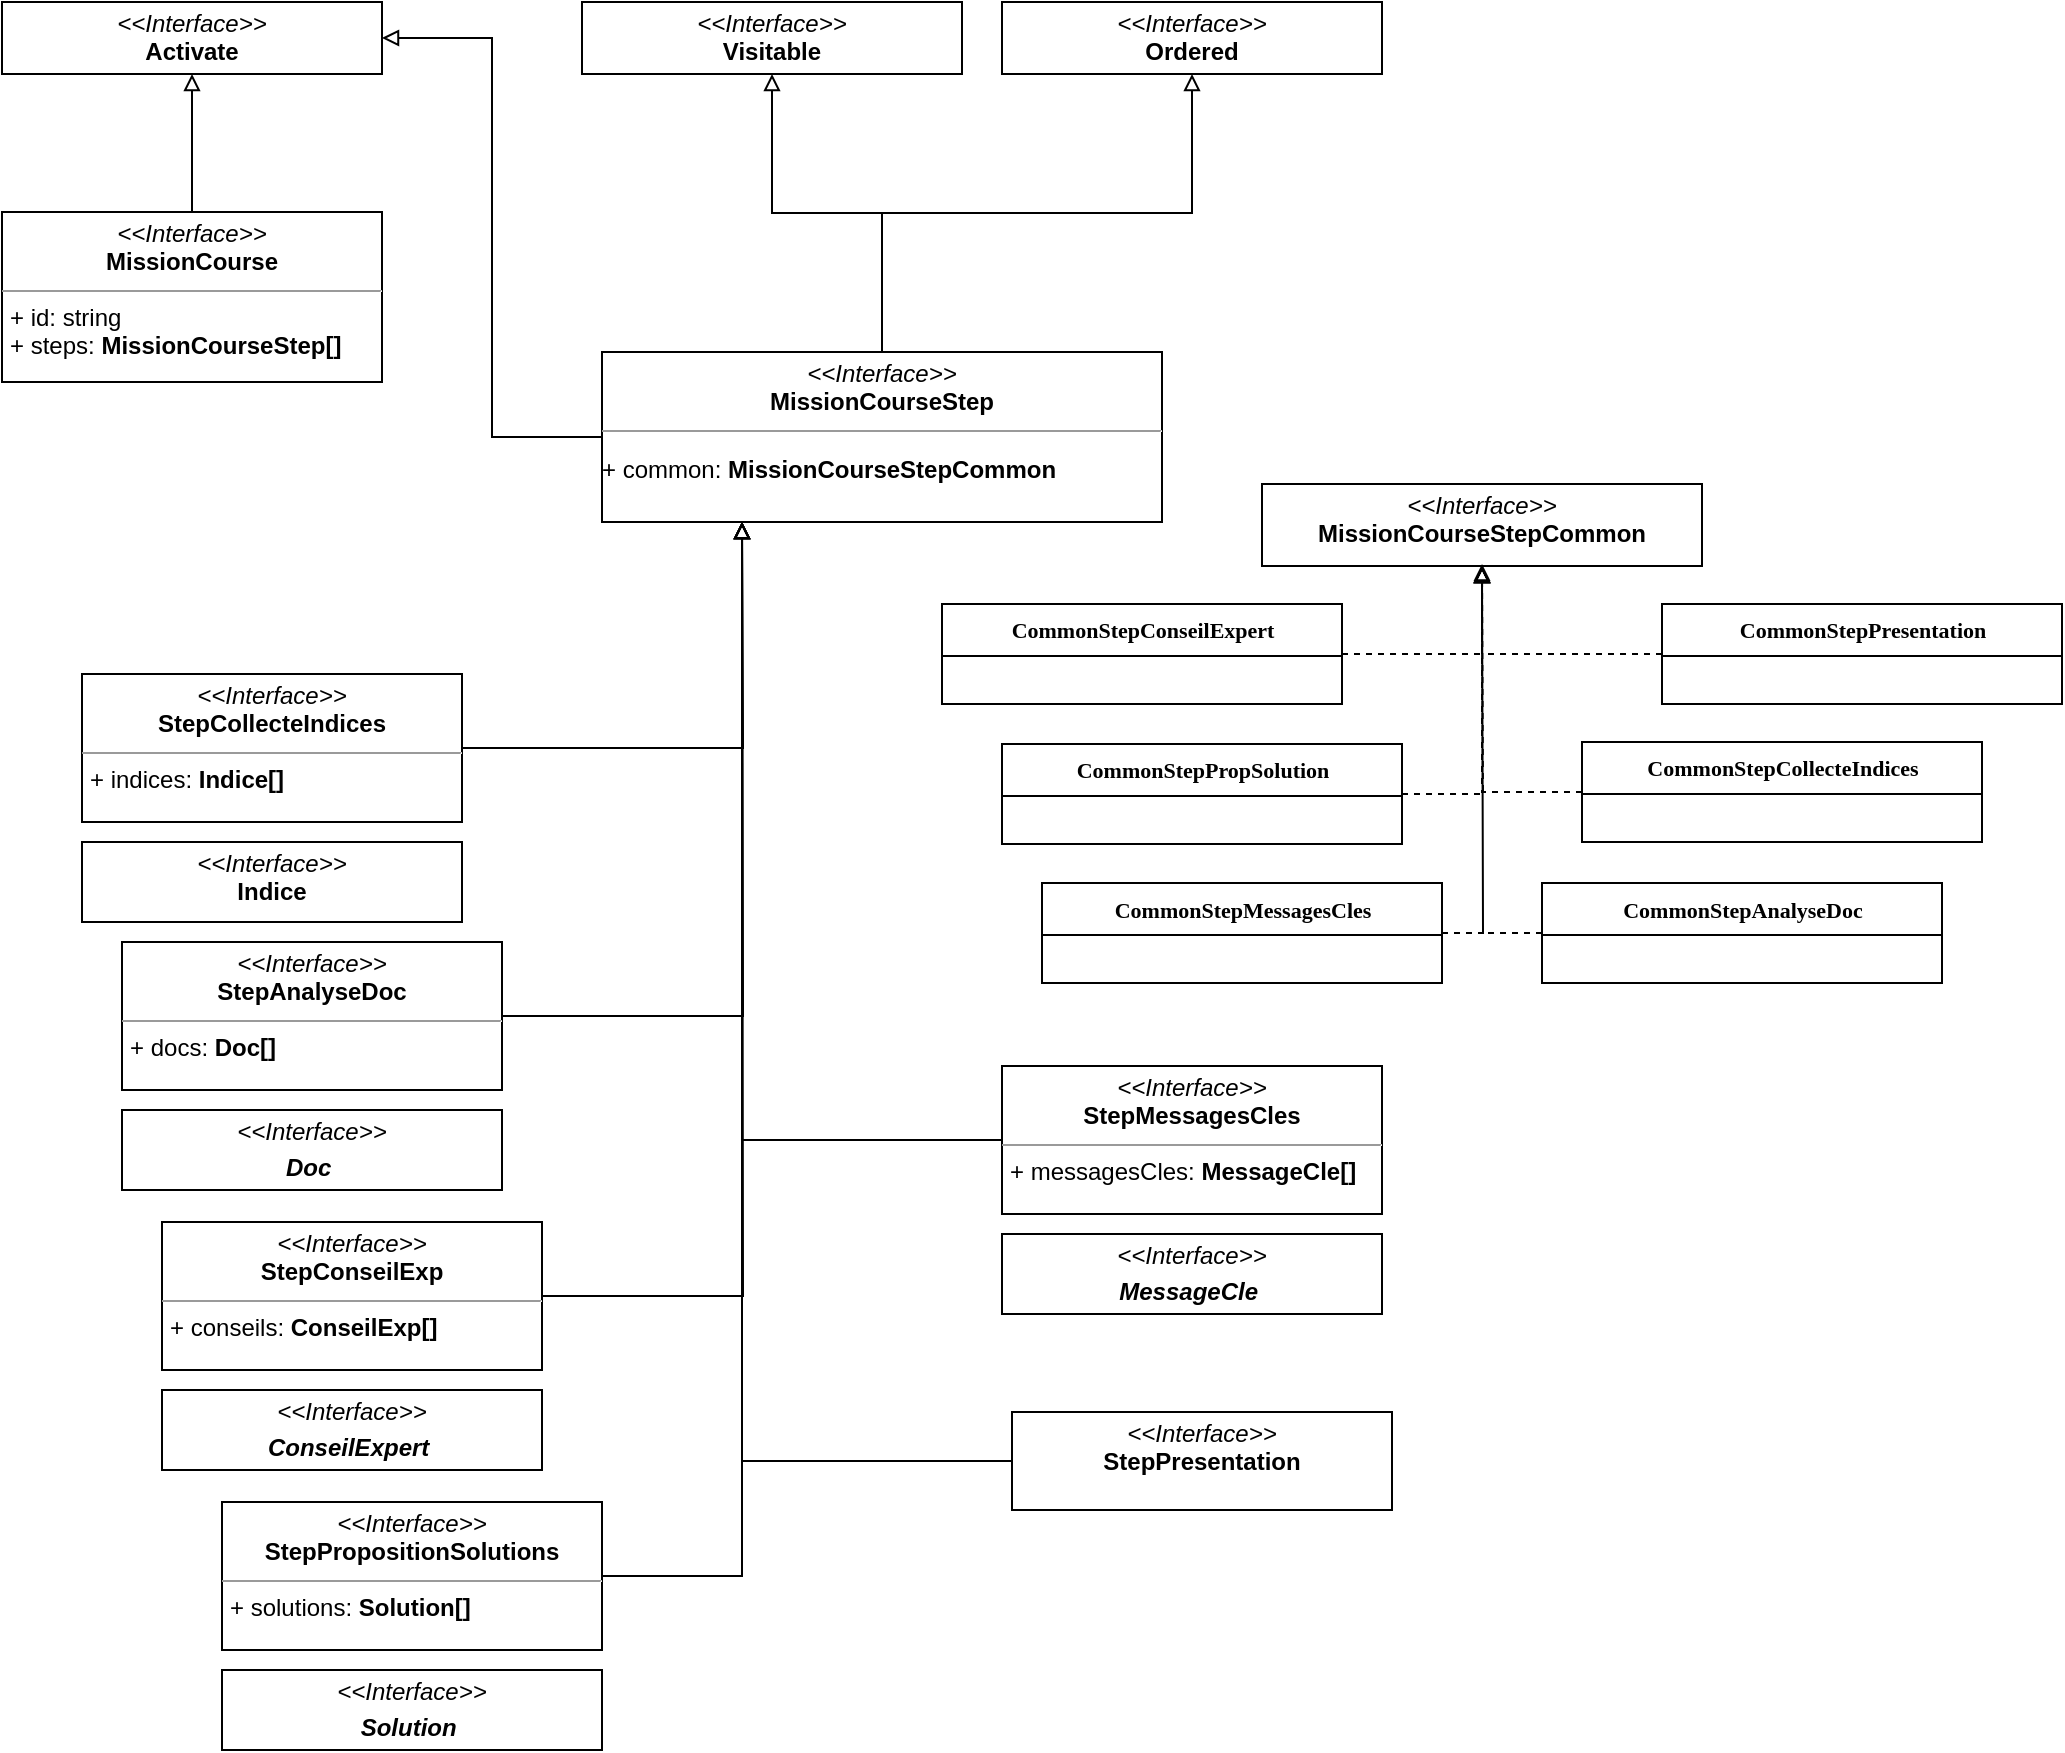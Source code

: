 <mxfile version="10.6.6" type="device"><diagram name="Page-1" id="c4acf3e9-155e-7222-9cf6-157b1a14988f"><mxGraphModel dx="918" dy="1782" grid="1" gridSize="10" guides="1" tooltips="1" connect="1" arrows="1" fold="1" page="1" pageScale="1" pageWidth="850" pageHeight="1100" background="#ffffff" math="0" shadow="0"><root><mxCell id="0"/><mxCell id="1" parent="0"/><mxCell id="S5-mO5FI0J3iP1rV89xv-22" style="edgeStyle=orthogonalEdgeStyle;rounded=0;orthogonalLoop=1;jettySize=auto;html=1;entryX=0.5;entryY=1;entryDx=0;entryDy=0;endArrow=block;endFill=0;exitX=0;exitY=0.5;exitDx=0;exitDy=0;dashed=1;" edge="1" parent="1" source="17acba5748e5396b-20" target="S5-mO5FI0J3iP1rV89xv-18"><mxGeometry relative="1" as="geometry"/></mxCell><mxCell id="17acba5748e5396b-20" value="&lt;div&gt;&lt;span&gt;&lt;b&gt;&lt;font style=&quot;font-size: 11px&quot;&gt;CommonStepPresentation&lt;/font&gt;&lt;/b&gt;&lt;/span&gt;&lt;/div&gt;" style="swimlane;html=1;fontStyle=0;childLayout=stackLayout;horizontal=1;startSize=26;fillColor=none;horizontalStack=0;resizeParent=1;resizeLast=0;collapsible=1;marginBottom=0;swimlaneFillColor=#ffffff;rounded=0;shadow=0;comic=0;labelBackgroundColor=none;strokeColor=#000000;strokeWidth=1;fontFamily=Verdana;fontSize=10;fontColor=#000000;align=center;" parent="1" vertex="1"><mxGeometry x="910" y="121" width="200" height="50" as="geometry"/></mxCell><mxCell id="S5-mO5FI0J3iP1rV89xv-13" style="edgeStyle=orthogonalEdgeStyle;rounded=0;orthogonalLoop=1;jettySize=auto;html=1;entryX=1;entryY=0.5;entryDx=0;entryDy=0;endArrow=block;endFill=0;" edge="1" parent="1" source="5d2195bd80daf111-18" target="S5-mO5FI0J3iP1rV89xv-11"><mxGeometry relative="1" as="geometry"/></mxCell><mxCell id="S5-mO5FI0J3iP1rV89xv-15" style="edgeStyle=orthogonalEdgeStyle;rounded=0;orthogonalLoop=1;jettySize=auto;html=1;entryX=0.5;entryY=1;entryDx=0;entryDy=0;endArrow=block;endFill=0;" edge="1" parent="1" source="5d2195bd80daf111-18" target="S5-mO5FI0J3iP1rV89xv-14"><mxGeometry relative="1" as="geometry"/></mxCell><mxCell id="S5-mO5FI0J3iP1rV89xv-17" style="edgeStyle=orthogonalEdgeStyle;rounded=0;orthogonalLoop=1;jettySize=auto;html=1;entryX=0.5;entryY=1;entryDx=0;entryDy=0;endArrow=block;endFill=0;" edge="1" parent="1" source="5d2195bd80daf111-18" target="S5-mO5FI0J3iP1rV89xv-16"><mxGeometry relative="1" as="geometry"/></mxCell><mxCell id="5d2195bd80daf111-18" value="&lt;p style=&quot;margin: 0px ; margin-top: 4px ; text-align: center&quot;&gt;&lt;i&gt;&amp;lt;&amp;lt;Interface&amp;gt;&amp;gt;&lt;/i&gt;&lt;br&gt;&lt;b&gt;MissionCourseStep&lt;/b&gt;&lt;/p&gt;&lt;hr size=&quot;1&quot;&gt;&lt;p&gt;+ common:&amp;nbsp;&lt;span&gt;&lt;b style=&quot;line-height: 80%&quot;&gt;MissionCourseStepCommon&lt;/b&gt;&lt;/span&gt;&lt;/p&gt;" style="verticalAlign=top;align=left;overflow=fill;fontSize=12;fontFamily=Helvetica;html=1;rounded=0;shadow=0;comic=0;labelBackgroundColor=none;strokeColor=#000000;strokeWidth=1;fillColor=#ffffff;" parent="1" vertex="1"><mxGeometry x="380" y="-5" width="280" height="85" as="geometry"/></mxCell><mxCell id="S5-mO5FI0J3iP1rV89xv-12" value="" style="edgeStyle=orthogonalEdgeStyle;rounded=0;orthogonalLoop=1;jettySize=auto;html=1;endArrow=block;endFill=0;" edge="1" parent="1" source="S5-mO5FI0J3iP1rV89xv-10" target="S5-mO5FI0J3iP1rV89xv-11"><mxGeometry relative="1" as="geometry"/></mxCell><mxCell id="S5-mO5FI0J3iP1rV89xv-10" value="&lt;p style=&quot;margin: 0px ; margin-top: 4px ; text-align: center&quot;&gt;&lt;i&gt;&amp;lt;&amp;lt;Interface&amp;gt;&amp;gt;&lt;/i&gt;&lt;br&gt;&lt;b&gt;MissionCourse&lt;/b&gt;&lt;/p&gt;&lt;hr size=&quot;1&quot;&gt;&lt;p style=&quot;margin: 0px ; margin-left: 4px&quot;&gt;+ id: string&lt;br&gt;+ steps:&amp;nbsp;&lt;span&gt;&lt;b&gt;MissionCourseStep[]&lt;/b&gt;&lt;/span&gt;&lt;/p&gt;&lt;p style=&quot;margin: 0px ; margin-left: 4px&quot;&gt;&lt;br&gt;&lt;/p&gt;" style="verticalAlign=top;align=left;overflow=fill;fontSize=12;fontFamily=Helvetica;html=1;rounded=0;shadow=0;comic=0;labelBackgroundColor=none;strokeColor=#000000;strokeWidth=1;fillColor=#ffffff;" vertex="1" parent="1"><mxGeometry x="80" y="-75" width="190" height="85" as="geometry"/></mxCell><mxCell id="S5-mO5FI0J3iP1rV89xv-11" value="&lt;p style=&quot;margin: 0px ; margin-top: 4px ; text-align: center&quot;&gt;&lt;i&gt;&amp;lt;&amp;lt;Interface&amp;gt;&amp;gt;&lt;/i&gt;&lt;br&gt;&lt;b&gt;Activate&lt;/b&gt;&lt;/p&gt;&lt;p style=&quot;margin: 0px ; margin-left: 4px&quot;&gt;&lt;br&gt;&lt;/p&gt;" style="verticalAlign=top;align=left;overflow=fill;fontSize=12;fontFamily=Helvetica;html=1;rounded=0;shadow=0;comic=0;labelBackgroundColor=none;strokeColor=#000000;strokeWidth=1;fillColor=#ffffff;" vertex="1" parent="1"><mxGeometry x="80" y="-180" width="190" height="36" as="geometry"/></mxCell><mxCell id="S5-mO5FI0J3iP1rV89xv-14" value="&lt;p style=&quot;margin: 0px ; margin-top: 4px ; text-align: center&quot;&gt;&lt;i&gt;&amp;lt;&amp;lt;Interface&amp;gt;&amp;gt;&lt;/i&gt;&lt;br&gt;&lt;b&gt;Visitable&lt;/b&gt;&lt;/p&gt;&lt;p style=&quot;margin: 0px ; margin-left: 4px&quot;&gt;&lt;br&gt;&lt;/p&gt;" style="verticalAlign=top;align=left;overflow=fill;fontSize=12;fontFamily=Helvetica;html=1;rounded=0;shadow=0;comic=0;labelBackgroundColor=none;strokeColor=#000000;strokeWidth=1;fillColor=#ffffff;" vertex="1" parent="1"><mxGeometry x="370" y="-180" width="190" height="36" as="geometry"/></mxCell><mxCell id="S5-mO5FI0J3iP1rV89xv-16" value="&lt;p style=&quot;margin: 0px ; margin-top: 4px ; text-align: center&quot;&gt;&lt;i&gt;&amp;lt;&amp;lt;Interface&amp;gt;&amp;gt;&lt;/i&gt;&lt;br&gt;&lt;b&gt;Ordered&lt;/b&gt;&lt;/p&gt;&lt;p style=&quot;margin: 0px ; margin-left: 4px&quot;&gt;&lt;br&gt;&lt;/p&gt;" style="verticalAlign=top;align=left;overflow=fill;fontSize=12;fontFamily=Helvetica;html=1;rounded=0;shadow=0;comic=0;labelBackgroundColor=none;strokeColor=#000000;strokeWidth=1;fillColor=#ffffff;" vertex="1" parent="1"><mxGeometry x="580" y="-180" width="190" height="36" as="geometry"/></mxCell><mxCell id="S5-mO5FI0J3iP1rV89xv-18" value="&lt;p style=&quot;margin: 0px ; margin-top: 4px ; text-align: center&quot;&gt;&lt;i&gt;&amp;lt;&amp;lt;Interface&amp;gt;&amp;gt;&lt;/i&gt;&lt;br&gt;&lt;b&gt;MissionCourseStepCommon&lt;/b&gt;&lt;/p&gt;&lt;p style=&quot;margin: 0px ; margin-left: 4px&quot;&gt;&lt;br&gt;&lt;/p&gt;" style="verticalAlign=top;align=left;overflow=fill;fontSize=12;fontFamily=Helvetica;html=1;rounded=0;shadow=0;comic=0;labelBackgroundColor=none;strokeColor=#000000;strokeWidth=1;fillColor=#ffffff;" vertex="1" parent="1"><mxGeometry x="710" y="61" width="220" height="41" as="geometry"/></mxCell><mxCell id="S5-mO5FI0J3iP1rV89xv-23" style="edgeStyle=orthogonalEdgeStyle;rounded=0;orthogonalLoop=1;jettySize=auto;html=1;entryX=0.5;entryY=1;entryDx=0;entryDy=0;dashed=1;endArrow=block;endFill=0;exitX=0;exitY=0.5;exitDx=0;exitDy=0;" edge="1" parent="1" source="S5-mO5FI0J3iP1rV89xv-19" target="S5-mO5FI0J3iP1rV89xv-18"><mxGeometry relative="1" as="geometry"/></mxCell><mxCell id="S5-mO5FI0J3iP1rV89xv-19" value="&lt;div&gt;&lt;span&gt;&lt;b&gt;&lt;font style=&quot;font-size: 11px&quot;&gt;CommonStepCollecteIndices&lt;/font&gt;&lt;/b&gt;&lt;/span&gt;&lt;/div&gt;" style="swimlane;html=1;fontStyle=0;childLayout=stackLayout;horizontal=1;startSize=26;fillColor=none;horizontalStack=0;resizeParent=1;resizeLast=0;collapsible=1;marginBottom=0;swimlaneFillColor=#ffffff;rounded=0;shadow=0;comic=0;labelBackgroundColor=none;strokeColor=#000000;strokeWidth=1;fontFamily=Verdana;fontSize=10;fontColor=#000000;align=center;" vertex="1" parent="1"><mxGeometry x="870" y="190" width="200" height="50" as="geometry"/></mxCell><mxCell id="S5-mO5FI0J3iP1rV89xv-24" style="edgeStyle=orthogonalEdgeStyle;rounded=0;orthogonalLoop=1;jettySize=auto;html=1;dashed=1;endArrow=block;endFill=0;" edge="1" parent="1" source="S5-mO5FI0J3iP1rV89xv-20"><mxGeometry relative="1" as="geometry"><mxPoint x="820" y="101" as="targetPoint"/></mxGeometry></mxCell><mxCell id="S5-mO5FI0J3iP1rV89xv-20" value="&lt;div&gt;&lt;span&gt;&lt;b&gt;&lt;font style=&quot;font-size: 11px&quot;&gt;CommonStepAnalyseDoc&lt;/font&gt;&lt;/b&gt;&lt;/span&gt;&lt;/div&gt;" style="swimlane;html=1;fontStyle=0;childLayout=stackLayout;horizontal=1;startSize=26;fillColor=none;horizontalStack=0;resizeParent=1;resizeLast=0;collapsible=1;marginBottom=0;swimlaneFillColor=#ffffff;rounded=0;shadow=0;comic=0;labelBackgroundColor=none;strokeColor=#000000;strokeWidth=1;fontFamily=Verdana;fontSize=10;fontColor=#000000;align=center;" vertex="1" parent="1"><mxGeometry x="850" y="260.5" width="200" height="50" as="geometry"/></mxCell><mxCell id="S5-mO5FI0J3iP1rV89xv-25" style="edgeStyle=orthogonalEdgeStyle;rounded=0;orthogonalLoop=1;jettySize=auto;html=1;entryX=0.5;entryY=1;entryDx=0;entryDy=0;dashed=1;endArrow=block;endFill=0;exitX=1;exitY=0.5;exitDx=0;exitDy=0;" edge="1" parent="1" source="S5-mO5FI0J3iP1rV89xv-21" target="S5-mO5FI0J3iP1rV89xv-18"><mxGeometry relative="1" as="geometry"/></mxCell><mxCell id="S5-mO5FI0J3iP1rV89xv-21" value="&lt;div&gt;&lt;span&gt;&lt;b&gt;&lt;font style=&quot;font-size: 11px&quot;&gt;CommonStepConseilExpert&lt;/font&gt;&lt;/b&gt;&lt;/span&gt;&lt;/div&gt;" style="swimlane;html=1;fontStyle=0;childLayout=stackLayout;horizontal=1;startSize=26;fillColor=none;horizontalStack=0;resizeParent=1;resizeLast=0;collapsible=1;marginBottom=0;swimlaneFillColor=#ffffff;rounded=0;shadow=0;comic=0;labelBackgroundColor=none;strokeColor=#000000;strokeWidth=1;fontFamily=Verdana;fontSize=10;fontColor=#000000;align=center;" vertex="1" parent="1"><mxGeometry x="550" y="121" width="200" height="50" as="geometry"/></mxCell><mxCell id="S5-mO5FI0J3iP1rV89xv-27" style="edgeStyle=orthogonalEdgeStyle;rounded=0;orthogonalLoop=1;jettySize=auto;html=1;dashed=1;endArrow=block;endFill=0;" edge="1" parent="1" source="S5-mO5FI0J3iP1rV89xv-26"><mxGeometry relative="1" as="geometry"><mxPoint x="820" y="102" as="targetPoint"/></mxGeometry></mxCell><mxCell id="S5-mO5FI0J3iP1rV89xv-26" value="&lt;div&gt;&lt;span&gt;&lt;b&gt;&lt;font style=&quot;font-size: 11px&quot;&gt;CommonStepPropSolution&lt;/font&gt;&lt;/b&gt;&lt;/span&gt;&lt;/div&gt;" style="swimlane;html=1;fontStyle=0;childLayout=stackLayout;horizontal=1;startSize=26;fillColor=none;horizontalStack=0;resizeParent=1;resizeLast=0;collapsible=1;marginBottom=0;swimlaneFillColor=#ffffff;rounded=0;shadow=0;comic=0;labelBackgroundColor=none;strokeColor=#000000;strokeWidth=1;fontFamily=Verdana;fontSize=10;fontColor=#000000;align=center;" vertex="1" parent="1"><mxGeometry x="580" y="191" width="200" height="50" as="geometry"/></mxCell><mxCell id="S5-mO5FI0J3iP1rV89xv-29" style="edgeStyle=orthogonalEdgeStyle;rounded=0;orthogonalLoop=1;jettySize=auto;html=1;dashed=1;endArrow=block;endFill=0;" edge="1" parent="1" source="S5-mO5FI0J3iP1rV89xv-28"><mxGeometry relative="1" as="geometry"><mxPoint x="820" y="102" as="targetPoint"/></mxGeometry></mxCell><mxCell id="S5-mO5FI0J3iP1rV89xv-28" value="&lt;div&gt;&lt;span&gt;&lt;b&gt;&lt;font style=&quot;font-size: 11px&quot;&gt;CommonStepMessagesCles&lt;/font&gt;&lt;/b&gt;&lt;/span&gt;&lt;/div&gt;" style="swimlane;html=1;fontStyle=0;childLayout=stackLayout;horizontal=1;startSize=26;fillColor=none;horizontalStack=0;resizeParent=1;resizeLast=0;collapsible=1;marginBottom=0;swimlaneFillColor=#ffffff;rounded=0;shadow=0;comic=0;labelBackgroundColor=none;strokeColor=#000000;strokeWidth=1;fontFamily=Verdana;fontSize=10;fontColor=#000000;align=center;" vertex="1" parent="1"><mxGeometry x="600" y="260.5" width="200" height="50" as="geometry"/></mxCell><mxCell id="S5-mO5FI0J3iP1rV89xv-31" style="edgeStyle=orthogonalEdgeStyle;rounded=0;orthogonalLoop=1;jettySize=auto;html=1;endArrow=block;endFill=0;entryX=0.25;entryY=1;entryDx=0;entryDy=0;exitX=0;exitY=0.5;exitDx=0;exitDy=0;" edge="1" parent="1" source="S5-mO5FI0J3iP1rV89xv-30" target="5d2195bd80daf111-18"><mxGeometry relative="1" as="geometry"/></mxCell><mxCell id="S5-mO5FI0J3iP1rV89xv-30" value="&lt;p style=&quot;margin: 0px ; margin-top: 4px ; text-align: center&quot;&gt;&lt;i&gt;&amp;lt;&amp;lt;Interface&amp;gt;&amp;gt;&lt;/i&gt;&lt;br&gt;&lt;b&gt;StepPresentation&lt;/b&gt;&lt;/p&gt;&lt;p style=&quot;margin: 0px ; margin-left: 4px&quot;&gt;&amp;nbsp;&lt;/p&gt;&lt;p style=&quot;margin: 0px ; margin-left: 4px&quot;&gt;&lt;br&gt;&lt;/p&gt;" style="verticalAlign=top;align=left;overflow=fill;fontSize=12;fontFamily=Helvetica;html=1;rounded=0;shadow=0;comic=0;labelBackgroundColor=none;strokeColor=#000000;strokeWidth=1;fillColor=#ffffff;" vertex="1" parent="1"><mxGeometry x="585" y="525" width="190" height="49" as="geometry"/></mxCell><mxCell id="S5-mO5FI0J3iP1rV89xv-35" style="edgeStyle=orthogonalEdgeStyle;rounded=0;orthogonalLoop=1;jettySize=auto;html=1;endArrow=block;endFill=0;" edge="1" parent="1" source="S5-mO5FI0J3iP1rV89xv-33"><mxGeometry relative="1" as="geometry"><mxPoint x="450" y="80" as="targetPoint"/></mxGeometry></mxCell><mxCell id="S5-mO5FI0J3iP1rV89xv-33" value="&lt;p style=&quot;margin: 0px ; margin-top: 4px ; text-align: center&quot;&gt;&lt;i&gt;&amp;lt;&amp;lt;Interface&amp;gt;&amp;gt;&lt;/i&gt;&lt;br&gt;&lt;b&gt;StepCollecteIndices&lt;/b&gt;&lt;/p&gt;&lt;hr size=&quot;1&quot;&gt;&lt;p style=&quot;margin: 0px ; margin-left: 4px&quot;&gt;+ indices:&amp;nbsp;&lt;span&gt;&lt;b&gt;Indice[]&lt;/b&gt;&lt;/span&gt;&lt;/p&gt;&lt;p style=&quot;margin: 0px ; margin-left: 4px&quot;&gt;&lt;br&gt;&lt;/p&gt;" style="verticalAlign=top;align=left;overflow=fill;fontSize=12;fontFamily=Helvetica;html=1;rounded=0;shadow=0;comic=0;labelBackgroundColor=none;strokeColor=#000000;strokeWidth=1;fillColor=#ffffff;" vertex="1" parent="1"><mxGeometry x="120" y="156" width="190" height="74" as="geometry"/></mxCell><mxCell id="S5-mO5FI0J3iP1rV89xv-34" value="&lt;p style=&quot;margin: 0px ; margin-top: 4px ; text-align: center&quot;&gt;&lt;i&gt;&amp;lt;&amp;lt;Interface&amp;gt;&amp;gt;&lt;/i&gt;&lt;br&gt;&lt;b&gt;Indice&lt;/b&gt;&lt;/p&gt;&lt;p style=&quot;margin: 0px ; margin-left: 4px&quot;&gt;&amp;nbsp;&lt;/p&gt;&lt;p style=&quot;margin: 0px ; margin-left: 4px&quot;&gt;&lt;br&gt;&lt;/p&gt;" style="verticalAlign=top;align=left;overflow=fill;fontSize=12;fontFamily=Helvetica;html=1;rounded=0;shadow=0;comic=0;labelBackgroundColor=none;strokeColor=#000000;strokeWidth=1;fillColor=#ffffff;" vertex="1" parent="1"><mxGeometry x="120" y="240" width="190" height="40" as="geometry"/></mxCell><mxCell id="S5-mO5FI0J3iP1rV89xv-38" style="edgeStyle=orthogonalEdgeStyle;rounded=0;orthogonalLoop=1;jettySize=auto;html=1;endArrow=block;endFill=0;" edge="1" parent="1" source="S5-mO5FI0J3iP1rV89xv-36"><mxGeometry relative="1" as="geometry"><mxPoint x="450" y="80" as="targetPoint"/></mxGeometry></mxCell><mxCell id="S5-mO5FI0J3iP1rV89xv-36" value="&lt;p style=&quot;margin: 0px ; margin-top: 4px ; text-align: center&quot;&gt;&lt;i&gt;&amp;lt;&amp;lt;Interface&amp;gt;&amp;gt;&lt;/i&gt;&lt;br&gt;&lt;b&gt;StepAnalyseDoc&lt;/b&gt;&lt;/p&gt;&lt;hr size=&quot;1&quot;&gt;&lt;p style=&quot;margin: 0px ; margin-left: 4px&quot;&gt;+ docs:&amp;nbsp;&lt;span&gt;&lt;b&gt;Doc[]&lt;/b&gt;&lt;/span&gt;&lt;/p&gt;&lt;p style=&quot;margin: 0px ; margin-left: 4px&quot;&gt;&lt;br&gt;&lt;/p&gt;" style="verticalAlign=top;align=left;overflow=fill;fontSize=12;fontFamily=Helvetica;html=1;rounded=0;shadow=0;comic=0;labelBackgroundColor=none;strokeColor=#000000;strokeWidth=1;fillColor=#ffffff;" vertex="1" parent="1"><mxGeometry x="140" y="290" width="190" height="74" as="geometry"/></mxCell><mxCell id="S5-mO5FI0J3iP1rV89xv-37" value="&lt;p style=&quot;margin: 0px ; margin-top: 4px ; text-align: center&quot;&gt;&lt;i&gt;&amp;lt;&amp;lt;Interface&amp;gt;&amp;gt;&lt;/i&gt;&lt;/p&gt;&lt;p style=&quot;margin: 0px ; margin-top: 4px ; text-align: center&quot;&gt;&lt;i&gt;&lt;b&gt;Doc&lt;/b&gt;&lt;/i&gt;&lt;span style=&quot;text-align: left&quot;&gt;&amp;nbsp;&lt;/span&gt;&lt;br&gt;&lt;/p&gt;&lt;p style=&quot;margin: 0px ; margin-left: 4px&quot;&gt;&lt;br&gt;&lt;/p&gt;" style="verticalAlign=top;align=left;overflow=fill;fontSize=12;fontFamily=Helvetica;html=1;rounded=0;shadow=0;comic=0;labelBackgroundColor=none;strokeColor=#000000;strokeWidth=1;fillColor=#ffffff;" vertex="1" parent="1"><mxGeometry x="140" y="374" width="190" height="40" as="geometry"/></mxCell><mxCell id="S5-mO5FI0J3iP1rV89xv-41" style="edgeStyle=orthogonalEdgeStyle;rounded=0;orthogonalLoop=1;jettySize=auto;html=1;endArrow=block;endFill=0;" edge="1" parent="1" source="S5-mO5FI0J3iP1rV89xv-39"><mxGeometry relative="1" as="geometry"><mxPoint x="450" y="80" as="targetPoint"/></mxGeometry></mxCell><mxCell id="S5-mO5FI0J3iP1rV89xv-39" value="&lt;p style=&quot;margin: 0px ; margin-top: 4px ; text-align: center&quot;&gt;&lt;i&gt;&amp;lt;&amp;lt;Interface&amp;gt;&amp;gt;&lt;/i&gt;&lt;br&gt;&lt;b&gt;StepConseilExp&lt;/b&gt;&lt;/p&gt;&lt;hr size=&quot;1&quot;&gt;&lt;p style=&quot;margin: 0px ; margin-left: 4px&quot;&gt;+ conseils:&amp;nbsp;&lt;span&gt;&lt;b&gt;ConseilExp[]&lt;/b&gt;&lt;/span&gt;&lt;/p&gt;&lt;p style=&quot;margin: 0px ; margin-left: 4px&quot;&gt;&lt;br&gt;&lt;/p&gt;" style="verticalAlign=top;align=left;overflow=fill;fontSize=12;fontFamily=Helvetica;html=1;rounded=0;shadow=0;comic=0;labelBackgroundColor=none;strokeColor=#000000;strokeWidth=1;fillColor=#ffffff;" vertex="1" parent="1"><mxGeometry x="160" y="430" width="190" height="74" as="geometry"/></mxCell><mxCell id="S5-mO5FI0J3iP1rV89xv-40" value="&lt;p style=&quot;margin: 0px ; margin-top: 4px ; text-align: center&quot;&gt;&lt;i&gt;&amp;lt;&amp;lt;Interface&amp;gt;&amp;gt;&lt;/i&gt;&lt;/p&gt;&lt;p style=&quot;margin: 0px ; margin-top: 4px ; text-align: center&quot;&gt;&lt;i&gt;&lt;b&gt;ConseilExpert&lt;/b&gt;&lt;/i&gt;&lt;span style=&quot;text-align: left&quot;&gt;&amp;nbsp;&lt;/span&gt;&lt;br&gt;&lt;/p&gt;&lt;p style=&quot;margin: 0px ; margin-left: 4px&quot;&gt;&lt;br&gt;&lt;/p&gt;" style="verticalAlign=top;align=left;overflow=fill;fontSize=12;fontFamily=Helvetica;html=1;rounded=0;shadow=0;comic=0;labelBackgroundColor=none;strokeColor=#000000;strokeWidth=1;fillColor=#ffffff;" vertex="1" parent="1"><mxGeometry x="160" y="514" width="190" height="40" as="geometry"/></mxCell><mxCell id="S5-mO5FI0J3iP1rV89xv-44" style="edgeStyle=orthogonalEdgeStyle;rounded=0;orthogonalLoop=1;jettySize=auto;html=1;entryX=0.25;entryY=1;entryDx=0;entryDy=0;endArrow=block;endFill=0;exitX=1;exitY=0.5;exitDx=0;exitDy=0;" edge="1" parent="1" source="S5-mO5FI0J3iP1rV89xv-42" target="5d2195bd80daf111-18"><mxGeometry relative="1" as="geometry"/></mxCell><mxCell id="S5-mO5FI0J3iP1rV89xv-42" value="&lt;p style=&quot;margin: 0px ; margin-top: 4px ; text-align: center&quot;&gt;&lt;i&gt;&amp;lt;&amp;lt;Interface&amp;gt;&amp;gt;&lt;/i&gt;&lt;br&gt;&lt;b&gt;StepPropositionSolutions&lt;/b&gt;&lt;/p&gt;&lt;hr size=&quot;1&quot;&gt;&lt;p style=&quot;margin: 0px ; margin-left: 4px&quot;&gt;+ solutions:&amp;nbsp;&lt;span&gt;&lt;b&gt;Solution[]&lt;/b&gt;&lt;/span&gt;&lt;/p&gt;&lt;p style=&quot;margin: 0px ; margin-left: 4px&quot;&gt;&lt;br&gt;&lt;/p&gt;" style="verticalAlign=top;align=left;overflow=fill;fontSize=12;fontFamily=Helvetica;html=1;rounded=0;shadow=0;comic=0;labelBackgroundColor=none;strokeColor=#000000;strokeWidth=1;fillColor=#ffffff;" vertex="1" parent="1"><mxGeometry x="190" y="570" width="190" height="74" as="geometry"/></mxCell><mxCell id="S5-mO5FI0J3iP1rV89xv-43" value="&lt;p style=&quot;margin: 0px ; margin-top: 4px ; text-align: center&quot;&gt;&lt;i&gt;&amp;lt;&amp;lt;Interface&amp;gt;&amp;gt;&lt;/i&gt;&lt;/p&gt;&lt;p style=&quot;margin: 0px ; margin-top: 4px ; text-align: center&quot;&gt;&lt;i&gt;&lt;b&gt;Solution&lt;/b&gt;&lt;/i&gt;&lt;span style=&quot;text-align: left&quot;&gt;&amp;nbsp;&lt;/span&gt;&lt;br&gt;&lt;/p&gt;&lt;p style=&quot;margin: 0px ; margin-left: 4px&quot;&gt;&lt;br&gt;&lt;/p&gt;" style="verticalAlign=top;align=left;overflow=fill;fontSize=12;fontFamily=Helvetica;html=1;rounded=0;shadow=0;comic=0;labelBackgroundColor=none;strokeColor=#000000;strokeWidth=1;fillColor=#ffffff;" vertex="1" parent="1"><mxGeometry x="190" y="654" width="190" height="40" as="geometry"/></mxCell><mxCell id="S5-mO5FI0J3iP1rV89xv-47" style="edgeStyle=orthogonalEdgeStyle;rounded=0;orthogonalLoop=1;jettySize=auto;html=1;entryX=0.25;entryY=1;entryDx=0;entryDy=0;endArrow=block;endFill=0;exitX=0;exitY=0.5;exitDx=0;exitDy=0;" edge="1" parent="1" source="S5-mO5FI0J3iP1rV89xv-45" target="5d2195bd80daf111-18"><mxGeometry relative="1" as="geometry"/></mxCell><mxCell id="S5-mO5FI0J3iP1rV89xv-45" value="&lt;p style=&quot;margin: 0px ; margin-top: 4px ; text-align: center&quot;&gt;&lt;i&gt;&amp;lt;&amp;lt;Interface&amp;gt;&amp;gt;&lt;/i&gt;&lt;br&gt;&lt;b&gt;StepMessagesCles&lt;/b&gt;&lt;/p&gt;&lt;hr size=&quot;1&quot;&gt;&lt;p style=&quot;margin: 0px ; margin-left: 4px&quot;&gt;+ messagesCles:&amp;nbsp;&lt;span&gt;&lt;b&gt;MessageCle[]&lt;/b&gt;&lt;/span&gt;&lt;/p&gt;&lt;p style=&quot;margin: 0px ; margin-left: 4px&quot;&gt;&lt;br&gt;&lt;/p&gt;" style="verticalAlign=top;align=left;overflow=fill;fontSize=12;fontFamily=Helvetica;html=1;rounded=0;shadow=0;comic=0;labelBackgroundColor=none;strokeColor=#000000;strokeWidth=1;fillColor=#ffffff;" vertex="1" parent="1"><mxGeometry x="580" y="352" width="190" height="74" as="geometry"/></mxCell><mxCell id="S5-mO5FI0J3iP1rV89xv-46" value="&lt;p style=&quot;margin: 0px ; margin-top: 4px ; text-align: center&quot;&gt;&lt;i&gt;&amp;lt;&amp;lt;Interface&amp;gt;&amp;gt;&lt;/i&gt;&lt;/p&gt;&lt;p style=&quot;margin: 0px ; margin-top: 4px ; text-align: center&quot;&gt;&lt;i&gt;&lt;b&gt;MessageCle&lt;/b&gt;&lt;/i&gt;&lt;span style=&quot;text-align: left&quot;&gt;&amp;nbsp;&lt;/span&gt;&lt;br&gt;&lt;/p&gt;&lt;p style=&quot;margin: 0px ; margin-left: 4px&quot;&gt;&lt;br&gt;&lt;/p&gt;" style="verticalAlign=top;align=left;overflow=fill;fontSize=12;fontFamily=Helvetica;html=1;rounded=0;shadow=0;comic=0;labelBackgroundColor=none;strokeColor=#000000;strokeWidth=1;fillColor=#ffffff;" vertex="1" parent="1"><mxGeometry x="580" y="436" width="190" height="40" as="geometry"/></mxCell></root></mxGraphModel></diagram></mxfile>
